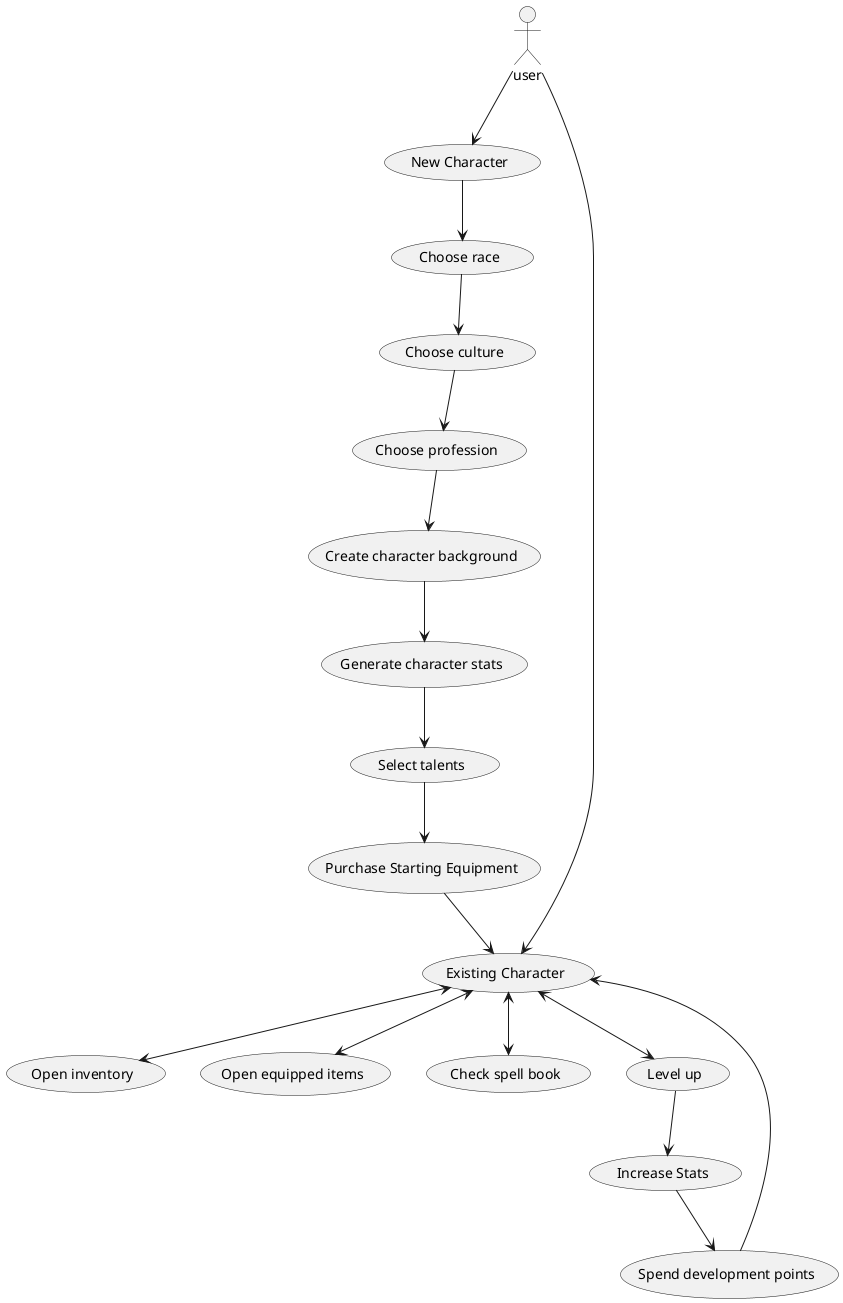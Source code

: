 @startuml
'https://plantuml.com/use-case-diagram

actor user

usecase "New Character" as UC1
usecase "Existing Character" as UC2
usecase "Choose race" as UC3
usecase "Choose culture" as UC4
usecase "Choose profession" as UC5
usecase "Create character background" as UC6
usecase "Generate character stats" as UC7
usecase "Select talents" as UC8
usecase "Purchase Starting Equipment" as UC9
usecase "Open inventory" as UC10
usecase "Open equipped items" as UC11
usecase "Check spell book" as UC12
usecase "Level up" as UC13
usecase "Spend development points" as UC14
usecase "Increase Stats" as UC15



user --> UC1
user --> UC2
UC1 --> UC3
UC3 --> UC4
UC4 --> UC5
UC5 --> UC6
UC6 --> UC7
UC7 --> UC8
UC8 --> UC9
UC9 --> UC2
UC2 <--> UC10
UC2 <--> UC11
UC2 <--> UC12
UC2 <--> UC13
UC13 --> UC15
UC15 --> UC14
UC14 --> UC2

@enduml
extends <|-- (is-a)
composition *-- (must-have)
Aggregation o-- (can-have)
Associering <--